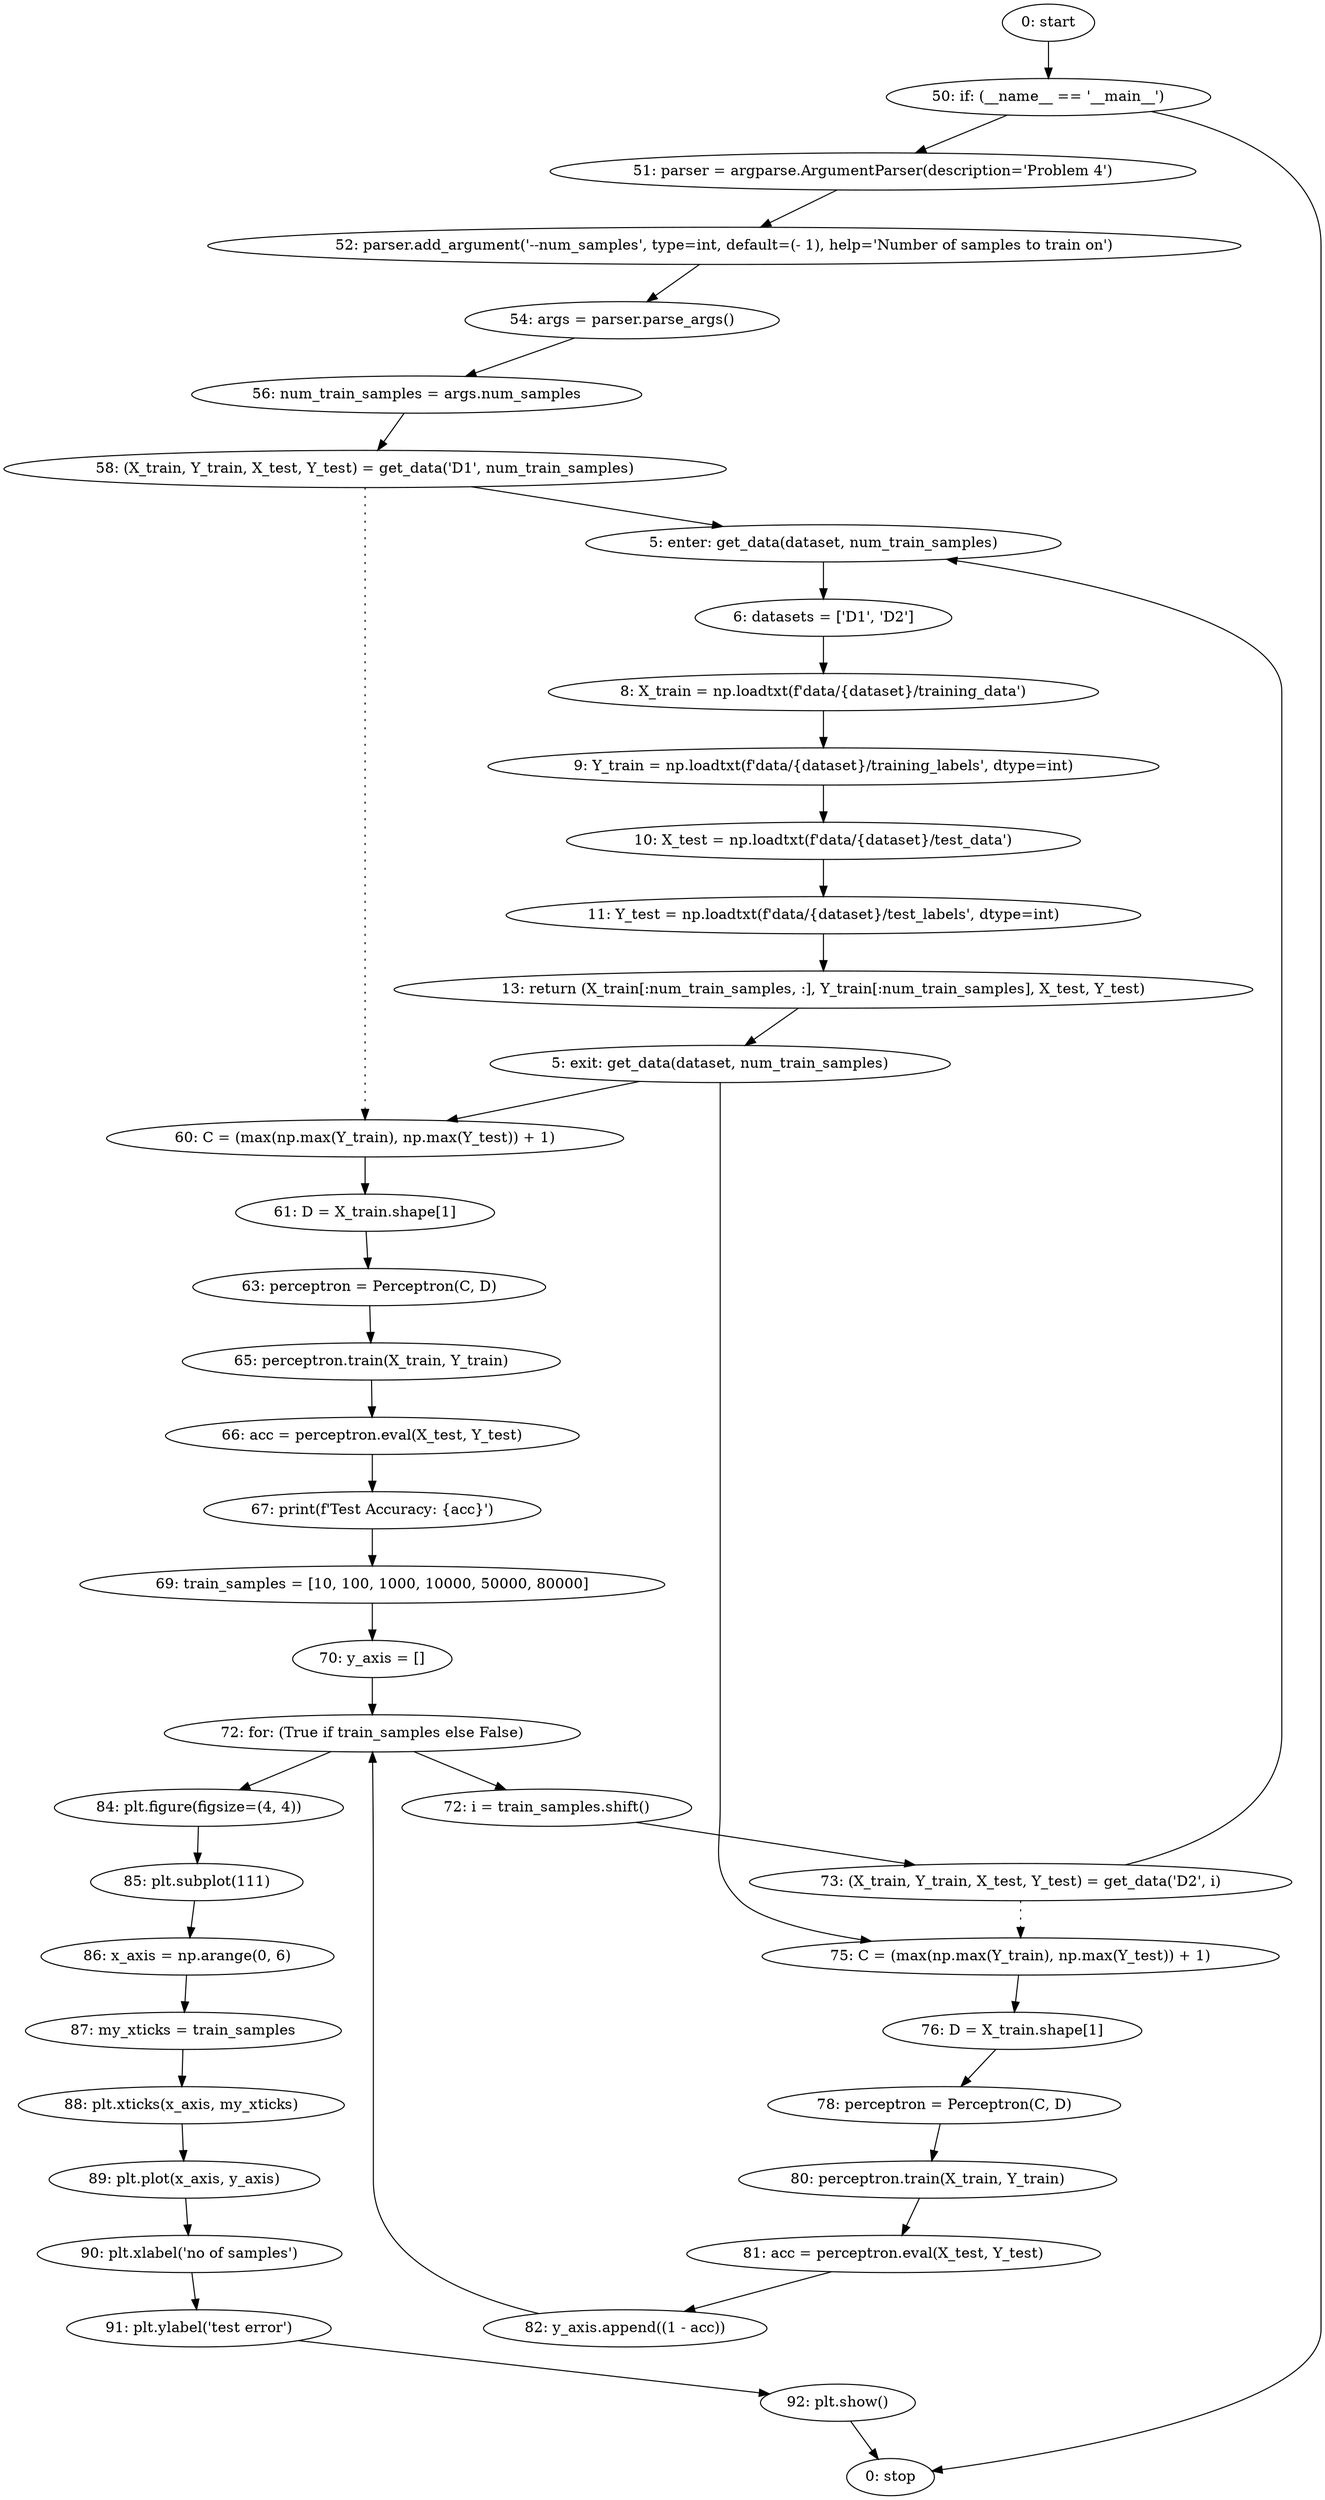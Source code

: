 strict digraph "" {
	node [label="\N"];
	0	 [label="0: start"];
	9	 [label="50: if: (__name__ == '__main__')"];
	0 -> 9;
	10	 [label="51: parser = argparse.ArgumentParser(description='Problem 4')"];
	9 -> 10;
	41	 [label="0: stop"];
	9 -> 41;
	1	 [label="5: enter: get_data(dataset, num_train_samples)"];
	3	 [label="6: datasets = ['D1', 'D2']"];
	1 -> 3;
	4	 [label="8: X_train = np.loadtxt(f'data/{dataset}/training_data')"];
	3 -> 4;
	14	 [label="58: (X_train, Y_train, X_test, Y_test) = get_data('D1', num_train_samples)"];
	14 -> 1;
	15	 [label="60: C = (max(np.max(Y_train), np.max(Y_test)) + 1)"];
	14 -> 15	 [style=dotted,
		weight=100];
	16	 [label="61: D = X_train.shape[1]"];
	15 -> 16;
	25	 [label="73: (X_train, Y_train, X_test, Y_test) = get_data('D2', i)"];
	25 -> 1;
	26	 [label="75: C = (max(np.max(Y_train), np.max(Y_test)) + 1)"];
	25 -> 26	 [style=dotted,
		weight=100];
	27	 [label="76: D = X_train.shape[1]"];
	26 -> 27;
	2	 [label="5: exit: get_data(dataset, num_train_samples)"];
	2 -> 15;
	2 -> 26;
	8	 [label="13: return (X_train[:num_train_samples, :], Y_train[:num_train_samples], X_test, Y_test)"];
	8 -> 2;
	5	 [label="9: Y_train = np.loadtxt(f'data/{dataset}/training_labels', dtype=int)"];
	4 -> 5;
	6	 [label="10: X_test = np.loadtxt(f'data/{dataset}/test_data')"];
	5 -> 6;
	7	 [label="11: Y_test = np.loadtxt(f'data/{dataset}/test_labels', dtype=int)"];
	6 -> 7;
	7 -> 8;
	11	 [label="52: parser.add_argument('--num_samples', type=int, default=(- 1), help='Number of samples to train on')"];
	10 -> 11;
	12	 [label="54: args = parser.parse_args()"];
	11 -> 12;
	13	 [label="56: num_train_samples = args.num_samples"];
	12 -> 13;
	13 -> 14;
	17	 [label="63: perceptron = Perceptron(C, D)"];
	16 -> 17;
	18	 [label="65: perceptron.train(X_train, Y_train)"];
	17 -> 18;
	19	 [label="66: acc = perceptron.eval(X_test, Y_test)"];
	18 -> 19;
	20	 [label="67: print(f'Test Accuracy: {acc}')"];
	19 -> 20;
	21	 [label="69: train_samples = [10, 100, 1000, 10000, 50000, 80000]"];
	20 -> 21;
	22	 [label="70: y_axis = []"];
	21 -> 22;
	23	 [label="72: for: (True if train_samples else False)"];
	22 -> 23;
	24	 [label="72: i = train_samples.shift()"];
	23 -> 24;
	32	 [label="84: plt.figure(figsize=(4, 4))"];
	23 -> 32;
	24 -> 25;
	33	 [label="85: plt.subplot(111)"];
	32 -> 33;
	31	 [label="82: y_axis.append((1 - acc))"];
	31 -> 23;
	28	 [label="78: perceptron = Perceptron(C, D)"];
	27 -> 28;
	29	 [label="80: perceptron.train(X_train, Y_train)"];
	28 -> 29;
	30	 [label="81: acc = perceptron.eval(X_test, Y_test)"];
	29 -> 30;
	30 -> 31;
	34	 [label="86: x_axis = np.arange(0, 6)"];
	33 -> 34;
	35	 [label="87: my_xticks = train_samples"];
	34 -> 35;
	36	 [label="88: plt.xticks(x_axis, my_xticks)"];
	35 -> 36;
	37	 [label="89: plt.plot(x_axis, y_axis)"];
	36 -> 37;
	38	 [label="90: plt.xlabel('no of samples')"];
	37 -> 38;
	39	 [label="91: plt.ylabel('test error')"];
	38 -> 39;
	40	 [label="92: plt.show()"];
	39 -> 40;
	40 -> 41;
}

